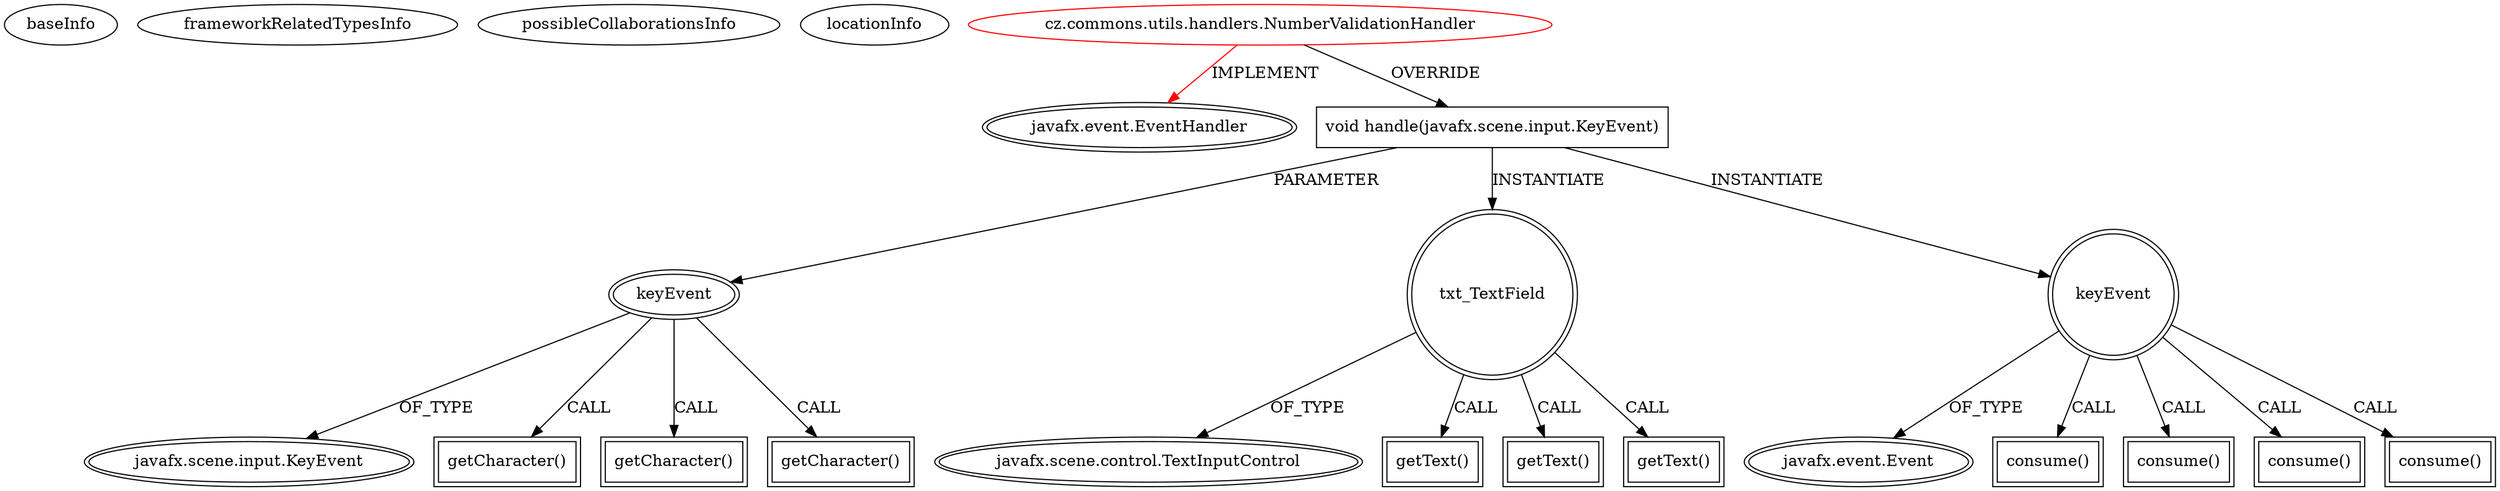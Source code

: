 digraph {
baseInfo[graphId=955,category="extension_graph",isAnonymous=false,possibleRelation=false]
frameworkRelatedTypesInfo[0="javafx.event.EventHandler"]
possibleCollaborationsInfo[]
locationInfo[projectName="Maxxa-MT-common",filePath="/Maxxa-MT-common/MT-common-master/src/cz/commons/utils/handlers/NumberValidationHandler.java",contextSignature="NumberValidationHandler",graphId="955"]
0[label="cz.commons.utils.handlers.NumberValidationHandler",vertexType="ROOT_CLIENT_CLASS_DECLARATION",isFrameworkType=false,color=red]
1[label="javafx.event.EventHandler",vertexType="FRAMEWORK_INTERFACE_TYPE",isFrameworkType=true,peripheries=2]
2[label="void handle(javafx.scene.input.KeyEvent)",vertexType="OVERRIDING_METHOD_DECLARATION",isFrameworkType=false,shape=box]
3[label="keyEvent",vertexType="PARAMETER_DECLARATION",isFrameworkType=true,peripheries=2]
4[label="javafx.scene.input.KeyEvent",vertexType="FRAMEWORK_CLASS_TYPE",isFrameworkType=true,peripheries=2]
5[label="txt_TextField",vertexType="VARIABLE_EXPRESION",isFrameworkType=true,peripheries=2,shape=circle]
7[label="javafx.scene.control.TextInputControl",vertexType="FRAMEWORK_CLASS_TYPE",isFrameworkType=true,peripheries=2]
6[label="getText()",vertexType="INSIDE_CALL",isFrameworkType=true,peripheries=2,shape=box]
8[label="keyEvent",vertexType="VARIABLE_EXPRESION",isFrameworkType=true,peripheries=2,shape=circle]
10[label="javafx.event.Event",vertexType="FRAMEWORK_CLASS_TYPE",isFrameworkType=true,peripheries=2]
9[label="consume()",vertexType="INSIDE_CALL",isFrameworkType=true,peripheries=2,shape=box]
12[label="getCharacter()",vertexType="INSIDE_CALL",isFrameworkType=true,peripheries=2,shape=box]
14[label="getText()",vertexType="INSIDE_CALL",isFrameworkType=true,peripheries=2,shape=box]
16[label="getCharacter()",vertexType="INSIDE_CALL",isFrameworkType=true,peripheries=2,shape=box]
18[label="consume()",vertexType="INSIDE_CALL",isFrameworkType=true,peripheries=2,shape=box]
20[label="getText()",vertexType="INSIDE_CALL",isFrameworkType=true,peripheries=2,shape=box]
22[label="getCharacter()",vertexType="INSIDE_CALL",isFrameworkType=true,peripheries=2,shape=box]
24[label="consume()",vertexType="INSIDE_CALL",isFrameworkType=true,peripheries=2,shape=box]
26[label="consume()",vertexType="INSIDE_CALL",isFrameworkType=true,peripheries=2,shape=box]
0->1[label="IMPLEMENT",color=red]
0->2[label="OVERRIDE"]
3->4[label="OF_TYPE"]
2->3[label="PARAMETER"]
2->5[label="INSTANTIATE"]
5->7[label="OF_TYPE"]
5->6[label="CALL"]
2->8[label="INSTANTIATE"]
8->10[label="OF_TYPE"]
8->9[label="CALL"]
3->12[label="CALL"]
5->14[label="CALL"]
3->16[label="CALL"]
8->18[label="CALL"]
5->20[label="CALL"]
3->22[label="CALL"]
8->24[label="CALL"]
8->26[label="CALL"]
}
